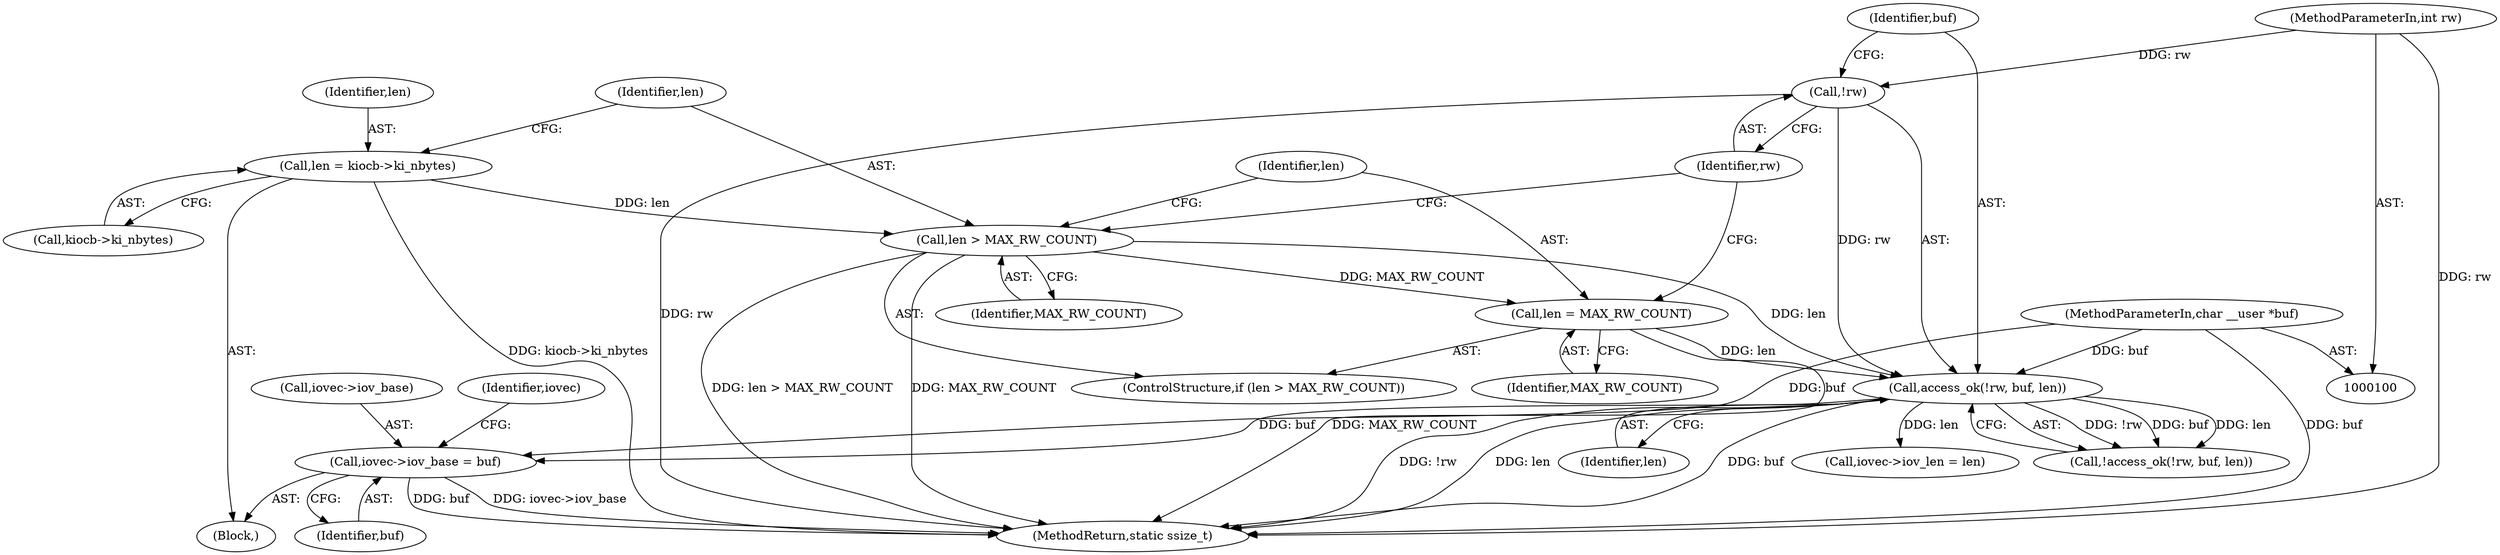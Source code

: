 digraph "0_linux_c4f4b82694fe48b02f7a881a1797131a6dad1364@pointer" {
"1000131" [label="(Call,iovec->iov_base = buf)"];
"1000123" [label="(Call,access_ok(!rw, buf, len))"];
"1000124" [label="(Call,!rw)"];
"1000102" [label="(MethodParameterIn,int rw)"];
"1000103" [label="(MethodParameterIn,char __user *buf)"];
"1000114" [label="(Call,len > MAX_RW_COUNT)"];
"1000108" [label="(Call,len = kiocb->ki_nbytes)"];
"1000117" [label="(Call,len = MAX_RW_COUNT)"];
"1000117" [label="(Call,len = MAX_RW_COUNT)"];
"1000138" [label="(Identifier,iovec)"];
"1000119" [label="(Identifier,MAX_RW_COUNT)"];
"1000110" [label="(Call,kiocb->ki_nbytes)"];
"1000103" [label="(MethodParameterIn,char __user *buf)"];
"1000108" [label="(Call,len = kiocb->ki_nbytes)"];
"1000115" [label="(Identifier,len)"];
"1000123" [label="(Call,access_ok(!rw, buf, len))"];
"1000118" [label="(Identifier,len)"];
"1000136" [label="(Call,iovec->iov_len = len)"];
"1000135" [label="(Identifier,buf)"];
"1000113" [label="(ControlStructure,if (len > MAX_RW_COUNT))"];
"1000147" [label="(MethodReturn,static ssize_t)"];
"1000106" [label="(Block,)"];
"1000131" [label="(Call,iovec->iov_base = buf)"];
"1000122" [label="(Call,!access_ok(!rw, buf, len))"];
"1000126" [label="(Identifier,buf)"];
"1000102" [label="(MethodParameterIn,int rw)"];
"1000125" [label="(Identifier,rw)"];
"1000132" [label="(Call,iovec->iov_base)"];
"1000116" [label="(Identifier,MAX_RW_COUNT)"];
"1000127" [label="(Identifier,len)"];
"1000114" [label="(Call,len > MAX_RW_COUNT)"];
"1000109" [label="(Identifier,len)"];
"1000124" [label="(Call,!rw)"];
"1000131" -> "1000106"  [label="AST: "];
"1000131" -> "1000135"  [label="CFG: "];
"1000132" -> "1000131"  [label="AST: "];
"1000135" -> "1000131"  [label="AST: "];
"1000138" -> "1000131"  [label="CFG: "];
"1000131" -> "1000147"  [label="DDG: iovec->iov_base"];
"1000131" -> "1000147"  [label="DDG: buf"];
"1000123" -> "1000131"  [label="DDG: buf"];
"1000103" -> "1000131"  [label="DDG: buf"];
"1000123" -> "1000122"  [label="AST: "];
"1000123" -> "1000127"  [label="CFG: "];
"1000124" -> "1000123"  [label="AST: "];
"1000126" -> "1000123"  [label="AST: "];
"1000127" -> "1000123"  [label="AST: "];
"1000122" -> "1000123"  [label="CFG: "];
"1000123" -> "1000147"  [label="DDG: len"];
"1000123" -> "1000147"  [label="DDG: buf"];
"1000123" -> "1000147"  [label="DDG: !rw"];
"1000123" -> "1000122"  [label="DDG: !rw"];
"1000123" -> "1000122"  [label="DDG: buf"];
"1000123" -> "1000122"  [label="DDG: len"];
"1000124" -> "1000123"  [label="DDG: rw"];
"1000103" -> "1000123"  [label="DDG: buf"];
"1000114" -> "1000123"  [label="DDG: len"];
"1000117" -> "1000123"  [label="DDG: len"];
"1000123" -> "1000136"  [label="DDG: len"];
"1000124" -> "1000125"  [label="CFG: "];
"1000125" -> "1000124"  [label="AST: "];
"1000126" -> "1000124"  [label="CFG: "];
"1000124" -> "1000147"  [label="DDG: rw"];
"1000102" -> "1000124"  [label="DDG: rw"];
"1000102" -> "1000100"  [label="AST: "];
"1000102" -> "1000147"  [label="DDG: rw"];
"1000103" -> "1000100"  [label="AST: "];
"1000103" -> "1000147"  [label="DDG: buf"];
"1000114" -> "1000113"  [label="AST: "];
"1000114" -> "1000116"  [label="CFG: "];
"1000115" -> "1000114"  [label="AST: "];
"1000116" -> "1000114"  [label="AST: "];
"1000118" -> "1000114"  [label="CFG: "];
"1000125" -> "1000114"  [label="CFG: "];
"1000114" -> "1000147"  [label="DDG: len > MAX_RW_COUNT"];
"1000114" -> "1000147"  [label="DDG: MAX_RW_COUNT"];
"1000108" -> "1000114"  [label="DDG: len"];
"1000114" -> "1000117"  [label="DDG: MAX_RW_COUNT"];
"1000108" -> "1000106"  [label="AST: "];
"1000108" -> "1000110"  [label="CFG: "];
"1000109" -> "1000108"  [label="AST: "];
"1000110" -> "1000108"  [label="AST: "];
"1000115" -> "1000108"  [label="CFG: "];
"1000108" -> "1000147"  [label="DDG: kiocb->ki_nbytes"];
"1000117" -> "1000113"  [label="AST: "];
"1000117" -> "1000119"  [label="CFG: "];
"1000118" -> "1000117"  [label="AST: "];
"1000119" -> "1000117"  [label="AST: "];
"1000125" -> "1000117"  [label="CFG: "];
"1000117" -> "1000147"  [label="DDG: MAX_RW_COUNT"];
}
